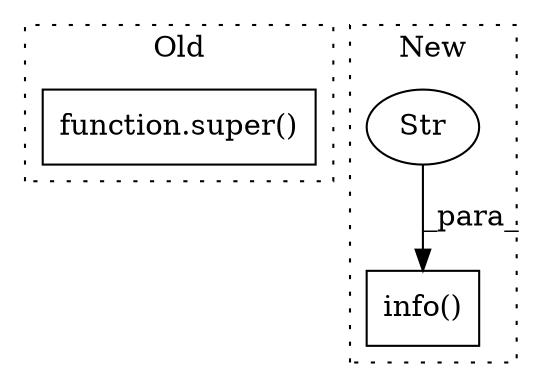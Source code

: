 digraph G {
subgraph cluster0 {
1 [label="function.super()" a="75" s="926,953" l="6,1" shape="box"];
label = "Old";
style="dotted";
}
subgraph cluster1 {
2 [label="info()" a="75" s="3196,3242" l="12,1" shape="box"];
3 [label="Str" a="66" s="3208" l="34" shape="ellipse"];
label = "New";
style="dotted";
}
3 -> 2 [label="_para_"];
}